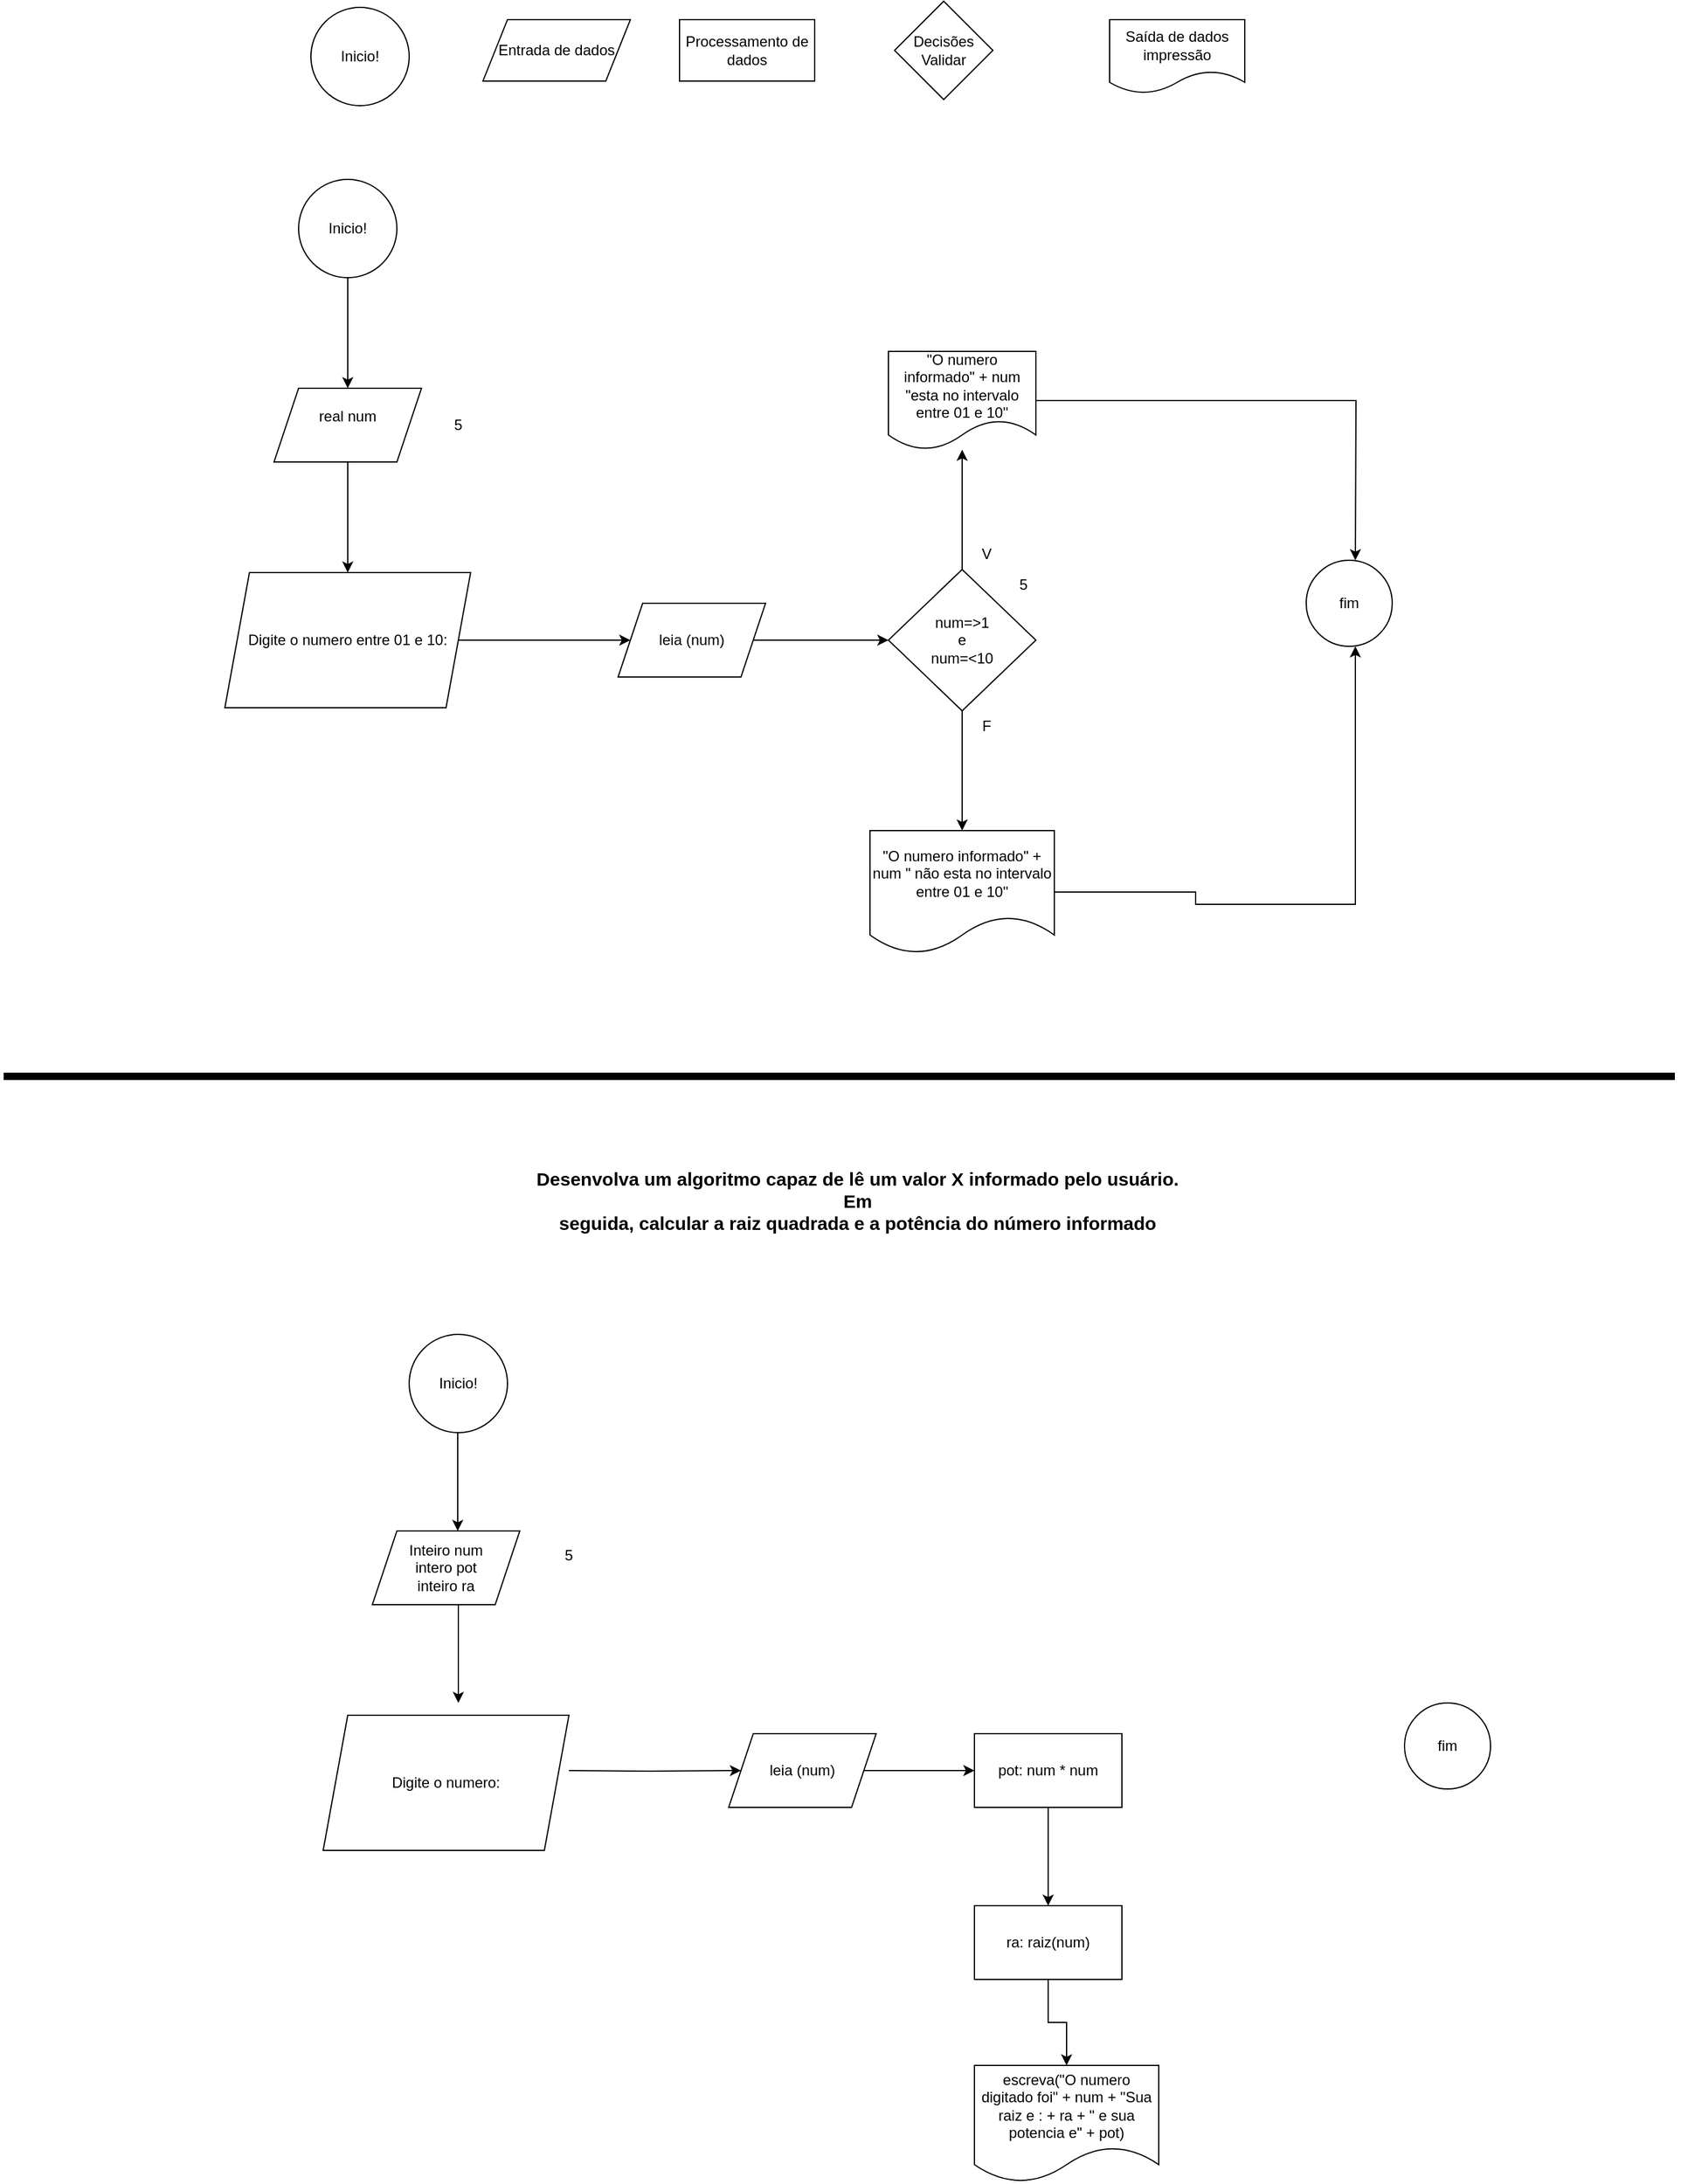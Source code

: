 <mxfile version="24.7.17">
  <diagram name="Página-1" id="FA7tsEo-P84ghZjffCtK">
    <mxGraphModel dx="1834" dy="728" grid="1" gridSize="10" guides="1" tooltips="1" connect="1" arrows="1" fold="1" page="0" pageScale="1" pageWidth="827" pageHeight="1169" math="0" shadow="0">
      <root>
        <mxCell id="0" />
        <mxCell id="1" parent="0" />
        <mxCell id="u_yYj3u7olqI98gE9NBk-2" value="Inicio!" style="ellipse;whiteSpace=wrap;html=1;aspect=fixed;" parent="1" vertex="1">
          <mxGeometry x="-30" y="10" width="80" height="80" as="geometry" />
        </mxCell>
        <mxCell id="u_yYj3u7olqI98gE9NBk-6" value="Processamento de dados" style="rounded=0;whiteSpace=wrap;html=1;" parent="1" vertex="1">
          <mxGeometry x="270" y="20" width="110" height="50" as="geometry" />
        </mxCell>
        <mxCell id="u_yYj3u7olqI98gE9NBk-8" value="Saída de dados&lt;div&gt;impressão&lt;/div&gt;" style="shape=document;whiteSpace=wrap;html=1;boundedLbl=1;" parent="1" vertex="1">
          <mxGeometry x="620" y="20" width="110" height="60" as="geometry" />
        </mxCell>
        <mxCell id="u_yYj3u7olqI98gE9NBk-13" value="Entrada de dados" style="shape=parallelogram;perimeter=parallelogramPerimeter;whiteSpace=wrap;html=1;fixedSize=1;" parent="1" vertex="1">
          <mxGeometry x="110" y="20" width="120" height="50" as="geometry" />
        </mxCell>
        <mxCell id="ewO4qt-HssFdieLYnpRI-35" value="" style="edgeStyle=orthogonalEdgeStyle;rounded=0;orthogonalLoop=1;jettySize=auto;html=1;" edge="1" parent="1" source="ewO4qt-HssFdieLYnpRI-1" target="ewO4qt-HssFdieLYnpRI-34">
          <mxGeometry relative="1" as="geometry" />
        </mxCell>
        <mxCell id="ewO4qt-HssFdieLYnpRI-1" value="Inicio!" style="ellipse;whiteSpace=wrap;html=1;aspect=fixed;" vertex="1" parent="1">
          <mxGeometry x="-40" y="150" width="80" height="80" as="geometry" />
        </mxCell>
        <mxCell id="ewO4qt-HssFdieLYnpRI-17" value="Decisões&lt;div&gt;Validar&lt;/div&gt;" style="rhombus;whiteSpace=wrap;html=1;" vertex="1" parent="1">
          <mxGeometry x="445" y="5" width="80" height="80" as="geometry" />
        </mxCell>
        <mxCell id="ewO4qt-HssFdieLYnpRI-25" value="" style="endArrow=none;html=1;rounded=0;strokeWidth=6;" edge="1" parent="1">
          <mxGeometry width="50" height="50" relative="1" as="geometry">
            <mxPoint x="-280" y="880" as="sourcePoint" />
            <mxPoint x="1080" y="880" as="targetPoint" />
          </mxGeometry>
        </mxCell>
        <mxCell id="ewO4qt-HssFdieLYnpRI-37" value="" style="edgeStyle=orthogonalEdgeStyle;rounded=0;orthogonalLoop=1;jettySize=auto;html=1;" edge="1" parent="1" source="ewO4qt-HssFdieLYnpRI-34" target="ewO4qt-HssFdieLYnpRI-36">
          <mxGeometry relative="1" as="geometry" />
        </mxCell>
        <mxCell id="ewO4qt-HssFdieLYnpRI-34" value="real num&lt;div&gt;&lt;br&gt;&lt;/div&gt;" style="shape=parallelogram;perimeter=parallelogramPerimeter;whiteSpace=wrap;html=1;fixedSize=1;" vertex="1" parent="1">
          <mxGeometry x="-60" y="320" width="120" height="60" as="geometry" />
        </mxCell>
        <mxCell id="ewO4qt-HssFdieLYnpRI-41" value="" style="edgeStyle=orthogonalEdgeStyle;rounded=0;orthogonalLoop=1;jettySize=auto;html=1;" edge="1" parent="1" source="ewO4qt-HssFdieLYnpRI-36" target="ewO4qt-HssFdieLYnpRI-40">
          <mxGeometry relative="1" as="geometry" />
        </mxCell>
        <mxCell id="ewO4qt-HssFdieLYnpRI-36" value="Digite o numero entre 01 e 10:" style="shape=parallelogram;perimeter=parallelogramPerimeter;whiteSpace=wrap;html=1;fixedSize=1;" vertex="1" parent="1">
          <mxGeometry x="-100" y="470" width="200" height="110" as="geometry" />
        </mxCell>
        <mxCell id="ewO4qt-HssFdieLYnpRI-43" value="" style="edgeStyle=orthogonalEdgeStyle;rounded=0;orthogonalLoop=1;jettySize=auto;html=1;" edge="1" parent="1" source="ewO4qt-HssFdieLYnpRI-40" target="ewO4qt-HssFdieLYnpRI-42">
          <mxGeometry relative="1" as="geometry" />
        </mxCell>
        <mxCell id="ewO4qt-HssFdieLYnpRI-40" value="leia (num)" style="shape=parallelogram;perimeter=parallelogramPerimeter;whiteSpace=wrap;html=1;fixedSize=1;" vertex="1" parent="1">
          <mxGeometry x="220" y="495" width="120" height="60" as="geometry" />
        </mxCell>
        <mxCell id="ewO4qt-HssFdieLYnpRI-47" value="" style="edgeStyle=orthogonalEdgeStyle;rounded=0;orthogonalLoop=1;jettySize=auto;html=1;" edge="1" parent="1" source="ewO4qt-HssFdieLYnpRI-42" target="ewO4qt-HssFdieLYnpRI-46">
          <mxGeometry relative="1" as="geometry" />
        </mxCell>
        <mxCell id="ewO4qt-HssFdieLYnpRI-49" value="" style="edgeStyle=orthogonalEdgeStyle;rounded=0;orthogonalLoop=1;jettySize=auto;html=1;" edge="1" parent="1" source="ewO4qt-HssFdieLYnpRI-42" target="ewO4qt-HssFdieLYnpRI-48">
          <mxGeometry relative="1" as="geometry" />
        </mxCell>
        <mxCell id="ewO4qt-HssFdieLYnpRI-42" value="num=&amp;gt;1&lt;div&gt;&lt;span style=&quot;background-color: initial;&quot;&gt;e&lt;/span&gt;&lt;/div&gt;&lt;div&gt;&lt;span style=&quot;background-color: initial;&quot;&gt;num=&amp;lt;10&lt;/span&gt;&lt;/div&gt;" style="rhombus;whiteSpace=wrap;html=1;" vertex="1" parent="1">
          <mxGeometry x="440" y="467.5" width="120" height="115" as="geometry" />
        </mxCell>
        <mxCell id="ewO4qt-HssFdieLYnpRI-44" value="5" style="text;html=1;align=center;verticalAlign=middle;whiteSpace=wrap;rounded=0;" vertex="1" parent="1">
          <mxGeometry x="60" y="335" width="60" height="30" as="geometry" />
        </mxCell>
        <mxCell id="ewO4qt-HssFdieLYnpRI-45" value="5" style="text;html=1;align=center;verticalAlign=middle;whiteSpace=wrap;rounded=0;" vertex="1" parent="1">
          <mxGeometry x="520" y="465" width="60" height="30" as="geometry" />
        </mxCell>
        <mxCell id="ewO4qt-HssFdieLYnpRI-53" value="" style="edgeStyle=orthogonalEdgeStyle;rounded=0;orthogonalLoop=1;jettySize=auto;html=1;" edge="1" parent="1" source="ewO4qt-HssFdieLYnpRI-46">
          <mxGeometry relative="1" as="geometry">
            <mxPoint x="820" y="530" as="targetPoint" />
            <Array as="points">
              <mxPoint x="690" y="730" />
              <mxPoint x="690" y="740" />
              <mxPoint x="820" y="740" />
            </Array>
          </mxGeometry>
        </mxCell>
        <mxCell id="ewO4qt-HssFdieLYnpRI-46" value="&lt;br&gt;&lt;span style=&quot;color: rgb(0, 0, 0); font-family: Helvetica; font-size: 12px; font-style: normal; font-variant-ligatures: normal; font-variant-caps: normal; font-weight: 400; letter-spacing: normal; orphans: 2; text-align: center; text-indent: 0px; text-transform: none; widows: 2; word-spacing: 0px; -webkit-text-stroke-width: 0px; white-space: normal; background-color: rgb(255, 255, 255); text-decoration-thickness: initial; text-decoration-style: initial; text-decoration-color: initial; display: inline !important; float: none;&quot;&gt;&quot;O numero informado&quot; + num &quot; não esta no intervalo entre 01 e 10&quot;&lt;/span&gt;&lt;div&gt;&lt;br/&gt;&lt;/div&gt;" style="shape=document;whiteSpace=wrap;html=1;boundedLbl=1;" vertex="1" parent="1">
          <mxGeometry x="425" y="680" width="150" height="100" as="geometry" />
        </mxCell>
        <mxCell id="ewO4qt-HssFdieLYnpRI-55" value="" style="edgeStyle=orthogonalEdgeStyle;rounded=0;orthogonalLoop=1;jettySize=auto;html=1;" edge="1" parent="1" source="ewO4qt-HssFdieLYnpRI-48">
          <mxGeometry relative="1" as="geometry">
            <mxPoint x="820" y="460" as="targetPoint" />
          </mxGeometry>
        </mxCell>
        <mxCell id="ewO4qt-HssFdieLYnpRI-48" value="&quot;O numero informado&quot; + num &quot;esta no intervalo entre 01 e 10&quot;" style="shape=document;whiteSpace=wrap;html=1;boundedLbl=1;" vertex="1" parent="1">
          <mxGeometry x="440" y="290" width="120" height="80" as="geometry" />
        </mxCell>
        <mxCell id="ewO4qt-HssFdieLYnpRI-50" value="V" style="text;html=1;align=center;verticalAlign=middle;whiteSpace=wrap;rounded=0;" vertex="1" parent="1">
          <mxGeometry x="490" y="440" width="60" height="30" as="geometry" />
        </mxCell>
        <mxCell id="ewO4qt-HssFdieLYnpRI-51" value="F" style="text;html=1;align=center;verticalAlign=middle;whiteSpace=wrap;rounded=0;" vertex="1" parent="1">
          <mxGeometry x="490" y="580" width="60" height="30" as="geometry" />
        </mxCell>
        <mxCell id="ewO4qt-HssFdieLYnpRI-57" value="fim" style="ellipse;whiteSpace=wrap;html=1;aspect=fixed;" vertex="1" parent="1">
          <mxGeometry x="780" y="460" width="70" height="70" as="geometry" />
        </mxCell>
        <mxCell id="ewO4qt-HssFdieLYnpRI-58" value="&#xa;Desenvolva um algoritmo capaz de lê um valor X informado pelo usuário. Em&#xa;seguida, calcular a raiz quadrada e a potência do número informado&#xa;&#xa;" style="text;html=1;align=center;verticalAlign=middle;whiteSpace=wrap;rounded=0;fontStyle=1;fontSize=15;" vertex="1" parent="1">
          <mxGeometry x="140" y="940" width="550" height="100" as="geometry" />
        </mxCell>
        <mxCell id="ewO4qt-HssFdieLYnpRI-59" value="" style="edgeStyle=orthogonalEdgeStyle;rounded=0;orthogonalLoop=1;jettySize=auto;html=1;" edge="1" parent="1">
          <mxGeometry relative="1" as="geometry">
            <mxPoint x="89.5" y="1160" as="sourcePoint" />
            <mxPoint x="89.5" y="1250" as="targetPoint" />
          </mxGeometry>
        </mxCell>
        <mxCell id="ewO4qt-HssFdieLYnpRI-60" value="Inicio!" style="ellipse;whiteSpace=wrap;html=1;aspect=fixed;" vertex="1" parent="1">
          <mxGeometry x="50" y="1090" width="80" height="80" as="geometry" />
        </mxCell>
        <mxCell id="ewO4qt-HssFdieLYnpRI-61" value="" style="edgeStyle=orthogonalEdgeStyle;rounded=0;orthogonalLoop=1;jettySize=auto;html=1;" edge="1" parent="1">
          <mxGeometry relative="1" as="geometry">
            <mxPoint x="90" y="1300" as="sourcePoint" />
            <mxPoint x="90" y="1390" as="targetPoint" />
          </mxGeometry>
        </mxCell>
        <mxCell id="ewO4qt-HssFdieLYnpRI-62" value="Inteiro num&lt;div&gt;intero pot&lt;/div&gt;&lt;div&gt;inteiro ra&lt;/div&gt;" style="shape=parallelogram;perimeter=parallelogramPerimeter;whiteSpace=wrap;html=1;fixedSize=1;" vertex="1" parent="1">
          <mxGeometry x="20" y="1250" width="120" height="60" as="geometry" />
        </mxCell>
        <mxCell id="ewO4qt-HssFdieLYnpRI-63" value="" style="edgeStyle=orthogonalEdgeStyle;rounded=0;orthogonalLoop=1;jettySize=auto;html=1;" edge="1" target="ewO4qt-HssFdieLYnpRI-66" parent="1">
          <mxGeometry relative="1" as="geometry">
            <mxPoint x="180" y="1445" as="sourcePoint" />
          </mxGeometry>
        </mxCell>
        <mxCell id="ewO4qt-HssFdieLYnpRI-64" value="Digite o numero:" style="shape=parallelogram;perimeter=parallelogramPerimeter;whiteSpace=wrap;html=1;fixedSize=1;" vertex="1" parent="1">
          <mxGeometry x="-20" y="1400" width="200" height="110" as="geometry" />
        </mxCell>
        <mxCell id="ewO4qt-HssFdieLYnpRI-79" value="" style="edgeStyle=orthogonalEdgeStyle;rounded=0;orthogonalLoop=1;jettySize=auto;html=1;" edge="1" parent="1" source="ewO4qt-HssFdieLYnpRI-66" target="ewO4qt-HssFdieLYnpRI-78">
          <mxGeometry relative="1" as="geometry" />
        </mxCell>
        <mxCell id="ewO4qt-HssFdieLYnpRI-66" value="leia (num)" style="shape=parallelogram;perimeter=parallelogramPerimeter;whiteSpace=wrap;html=1;fixedSize=1;" vertex="1" parent="1">
          <mxGeometry x="310" y="1415" width="120" height="60" as="geometry" />
        </mxCell>
        <mxCell id="ewO4qt-HssFdieLYnpRI-70" value="5" style="text;html=1;align=center;verticalAlign=middle;whiteSpace=wrap;rounded=0;" vertex="1" parent="1">
          <mxGeometry x="150" y="1255" width="60" height="30" as="geometry" />
        </mxCell>
        <mxCell id="ewO4qt-HssFdieLYnpRI-77" value="fim" style="ellipse;whiteSpace=wrap;html=1;aspect=fixed;" vertex="1" parent="1">
          <mxGeometry x="860" y="1390" width="70" height="70" as="geometry" />
        </mxCell>
        <mxCell id="ewO4qt-HssFdieLYnpRI-81" value="" style="edgeStyle=orthogonalEdgeStyle;rounded=0;orthogonalLoop=1;jettySize=auto;html=1;" edge="1" parent="1" source="ewO4qt-HssFdieLYnpRI-78" target="ewO4qt-HssFdieLYnpRI-80">
          <mxGeometry relative="1" as="geometry" />
        </mxCell>
        <mxCell id="ewO4qt-HssFdieLYnpRI-78" value="pot: num * num" style="whiteSpace=wrap;html=1;" vertex="1" parent="1">
          <mxGeometry x="510" y="1415" width="120" height="60" as="geometry" />
        </mxCell>
        <mxCell id="ewO4qt-HssFdieLYnpRI-83" value="" style="edgeStyle=orthogonalEdgeStyle;rounded=0;orthogonalLoop=1;jettySize=auto;html=1;" edge="1" parent="1" source="ewO4qt-HssFdieLYnpRI-80" target="ewO4qt-HssFdieLYnpRI-82">
          <mxGeometry relative="1" as="geometry" />
        </mxCell>
        <mxCell id="ewO4qt-HssFdieLYnpRI-80" value="ra: raiz(num)" style="whiteSpace=wrap;html=1;" vertex="1" parent="1">
          <mxGeometry x="510" y="1555" width="120" height="60" as="geometry" />
        </mxCell>
        <mxCell id="ewO4qt-HssFdieLYnpRI-82" value="escreva(&quot;O numero digitado foi&quot; + num + &quot;Sua raiz e : + ra + &quot; e sua potencia e&quot; + pot)" style="shape=document;whiteSpace=wrap;html=1;boundedLbl=1;" vertex="1" parent="1">
          <mxGeometry x="510" y="1685" width="150" height="95" as="geometry" />
        </mxCell>
      </root>
    </mxGraphModel>
  </diagram>
</mxfile>
